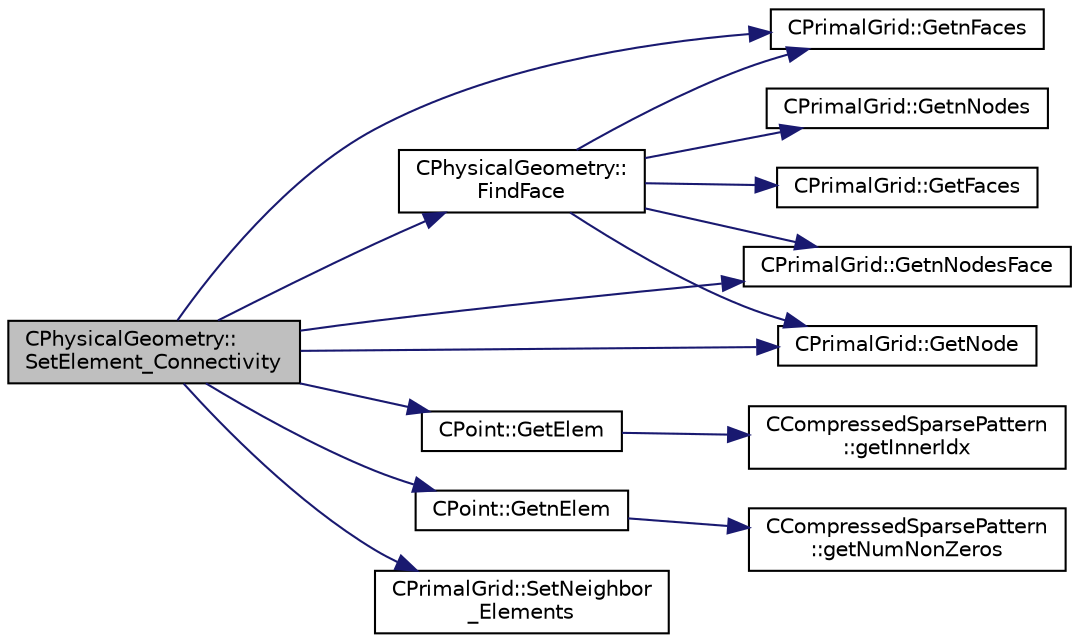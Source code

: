 digraph "CPhysicalGeometry::SetElement_Connectivity"
{
 // LATEX_PDF_SIZE
  edge [fontname="Helvetica",fontsize="10",labelfontname="Helvetica",labelfontsize="10"];
  node [fontname="Helvetica",fontsize="10",shape=record];
  rankdir="LR";
  Node1 [label="CPhysicalGeometry::\lSetElement_Connectivity",height=0.2,width=0.4,color="black", fillcolor="grey75", style="filled", fontcolor="black",tooltip="Set elements which surround an element."];
  Node1 -> Node2 [color="midnightblue",fontsize="10",style="solid",fontname="Helvetica"];
  Node2 [label="CPhysicalGeometry::\lFindFace",height=0.2,width=0.4,color="black", fillcolor="white", style="filled",URL="$classCPhysicalGeometry.html#a3fbeb35875c64e226e3b3086a2e546c2",tooltip="Find repeated nodes between two elements to identify the common face."];
  Node2 -> Node3 [color="midnightblue",fontsize="10",style="solid",fontname="Helvetica"];
  Node3 [label="CPrimalGrid::GetFaces",height=0.2,width=0.4,color="black", fillcolor="white", style="filled",URL="$classCPrimalGrid.html#a968851a20d3813133cf13537ef7711d1",tooltip="Get nodes contained in a face."];
  Node2 -> Node4 [color="midnightblue",fontsize="10",style="solid",fontname="Helvetica"];
  Node4 [label="CPrimalGrid::GetnFaces",height=0.2,width=0.4,color="black", fillcolor="white", style="filled",URL="$classCPrimalGrid.html#a97b8d237861fce6067367e3c06318c20",tooltip="Get number of faces of the element."];
  Node2 -> Node5 [color="midnightblue",fontsize="10",style="solid",fontname="Helvetica"];
  Node5 [label="CPrimalGrid::GetnNodes",height=0.2,width=0.4,color="black", fillcolor="white", style="filled",URL="$classCPrimalGrid.html#ad07e4929bb7093fd08f1314a57739cce",tooltip="Get number of nodes of the element."];
  Node2 -> Node6 [color="midnightblue",fontsize="10",style="solid",fontname="Helvetica"];
  Node6 [label="CPrimalGrid::GetnNodesFace",height=0.2,width=0.4,color="black", fillcolor="white", style="filled",URL="$classCPrimalGrid.html#afed544f838cb2c35964b343f0002ad6a",tooltip="Get number of nodes of a face of the element."];
  Node2 -> Node7 [color="midnightblue",fontsize="10",style="solid",fontname="Helvetica"];
  Node7 [label="CPrimalGrid::GetNode",height=0.2,width=0.4,color="black", fillcolor="white", style="filled",URL="$classCPrimalGrid.html#a6353b89f5a8a3948cd475da6152bf077",tooltip="Get the nodes shared by the primal grid element."];
  Node1 -> Node8 [color="midnightblue",fontsize="10",style="solid",fontname="Helvetica"];
  Node8 [label="CPoint::GetElem",height=0.2,width=0.4,color="black", fillcolor="white", style="filled",URL="$classCPoint.html#a483b8bcaf0bf4e00a61be382307e3985",tooltip="Get all the elements that compose the control volume."];
  Node8 -> Node9 [color="midnightblue",fontsize="10",style="solid",fontname="Helvetica"];
  Node9 [label="CCompressedSparsePattern\l::getInnerIdx",height=0.2,width=0.4,color="black", fillcolor="white", style="filled",URL="$classCCompressedSparsePattern.html#a8c4b5a2720a4ebb463c0d8152f052e4d",tooltip=" "];
  Node1 -> Node10 [color="midnightblue",fontsize="10",style="solid",fontname="Helvetica"];
  Node10 [label="CPoint::GetnElem",height=0.2,width=0.4,color="black", fillcolor="white", style="filled",URL="$classCPoint.html#ae6503512446e94ec37d50c048f054443",tooltip="Get the number of elements that compose the control volume."];
  Node10 -> Node11 [color="midnightblue",fontsize="10",style="solid",fontname="Helvetica"];
  Node11 [label="CCompressedSparsePattern\l::getNumNonZeros",height=0.2,width=0.4,color="black", fillcolor="white", style="filled",URL="$classCCompressedSparsePattern.html#abbca9e2c2e9f3d3f568772f9edf0c0aa",tooltip=" "];
  Node1 -> Node4 [color="midnightblue",fontsize="10",style="solid",fontname="Helvetica"];
  Node1 -> Node6 [color="midnightblue",fontsize="10",style="solid",fontname="Helvetica"];
  Node1 -> Node7 [color="midnightblue",fontsize="10",style="solid",fontname="Helvetica"];
  Node1 -> Node12 [color="midnightblue",fontsize="10",style="solid",fontname="Helvetica"];
  Node12 [label="CPrimalGrid::SetNeighbor\l_Elements",height=0.2,width=0.4,color="black", fillcolor="white", style="filled",URL="$classCPrimalGrid.html#a9f64be74bd55c3fc9378fa5131c7b109",tooltip="Set the elements that surround an element."];
}

